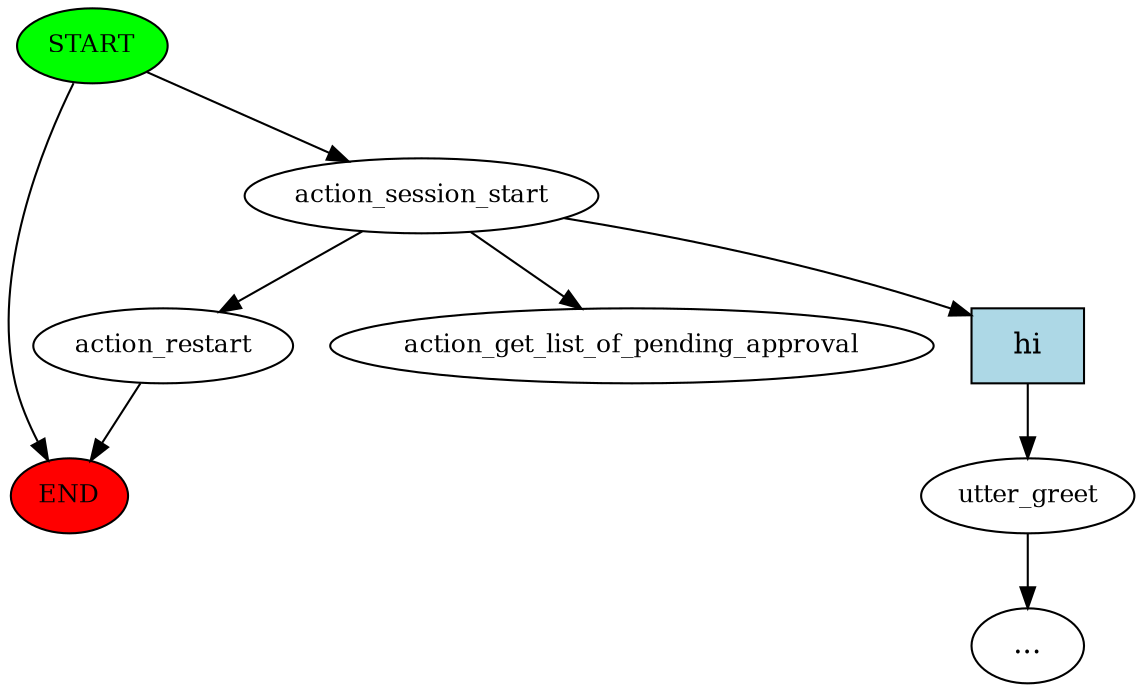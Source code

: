 digraph  {
0 [class="start active", fillcolor=green, fontsize=12, label=START, style=filled];
"-1" [class=end, fillcolor=red, fontsize=12, label=END, style=filled];
1 [class=active, fontsize=12, label=action_session_start];
2 [class="", fontsize=12, label=utter_greet];
"-3" [class=ellipsis, label="..."];
4 [class="", fontsize=12, label=action_restart];
6 [class="dashed active", fontsize=12, label=action_get_list_of_pending_approval];
7 [class=intent, fillcolor=lightblue, label=hi, shape=rect, style=filled];
0 -> "-1"  [class="", key=NONE, label=""];
0 -> 1  [class=active, key=NONE, label=""];
1 -> 4  [class="", key=NONE, label=""];
1 -> 6  [class=active, key=NONE, label=""];
1 -> 7  [class="", key=0];
2 -> "-3"  [class="", key=NONE, label=""];
4 -> "-1"  [class="", key=NONE, label=""];
7 -> 2  [class="", key=0];
}
